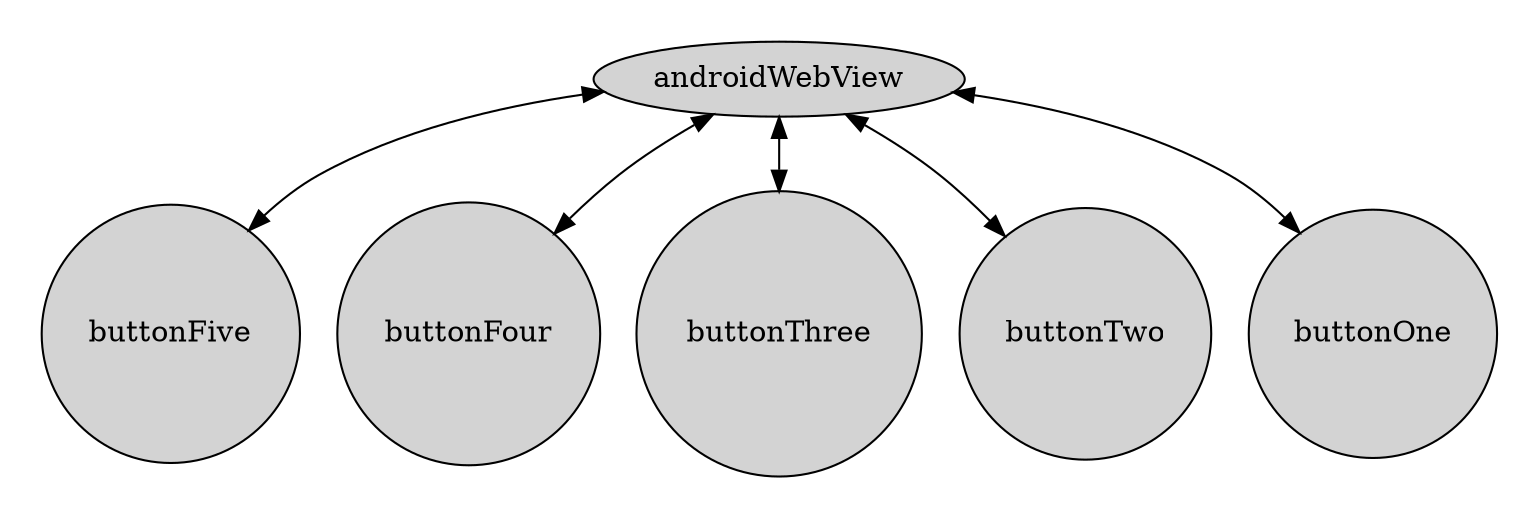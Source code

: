 

//initial_state 
digraph name{

	subgraph cluster_Webview{
	style="invis"

	node [style=filled]
	rank=same
	androidWebView    					[shape="ellipse", label="androidWebView"]
	}

	subgraph cluster_Buttons{
	style="invis"

	node [style=filled]
	rank=same
	buttonOne							[shape="circle", label="buttonOne"]
	buttonTwo							[shape="circle", label="buttonTwo"]
	buttonThree							[shape="circle", label="buttonThree"]
	buttonFour							[shape="circle", label="buttonFour"]
	buttonFive							[shape="circle", label="buttonFive"]
	}

	androidWebView		->		buttonOne				[dir="both"]
	androidWebView		->		buttonTwo				[dir="both"]
	androidWebView		->		buttonThree				[dir="both"]
	androidWebView		->		buttonFour				[dir="both"]
	androidWebView		->		buttonFive				[dir="both"]
}
	//androidWebView		->		araraipsLocationServer	[dir="both", style="dotted"]
digraph name{ ratio="fill" 
	compound=true

	subgraph cluster_Servers{
	style="invis"

	node [style=filled]
	araraipsServer						[shape="square", label="		araraipsServer"]
	}
	araraipsServer

	subgraph cluster_Webview{
	style="invis"

	node [style=filled]
	rank=same
	androidWebView    					[shape="ellipse", label="androidWebView"]
	}

	subgraph cluster_Buttons{
	style="invis"

	node [style=filled]
	rank=same
	buttonOne							[shape="circle", label="buttonOne"]
	buttonTwo							[shape="circle", label="buttonTwo"]
	buttonThree							[shape="circle", label="buttonThree"]
	buttonFour							[shape="circle", label="buttonFour"]
	buttonFive							[shape="circle", label="buttonFive"]
	}

	androidWebView		->		buttonOne				[dir="both"]
	androidWebView		->		buttonTwo				[dir="both"]
	androidWebView		->		buttonThree				[dir="both"]
	androidWebView		->		buttonFour				[dir="both"]
	androidWebView		->		buttonFive				[dir="both"]
}
